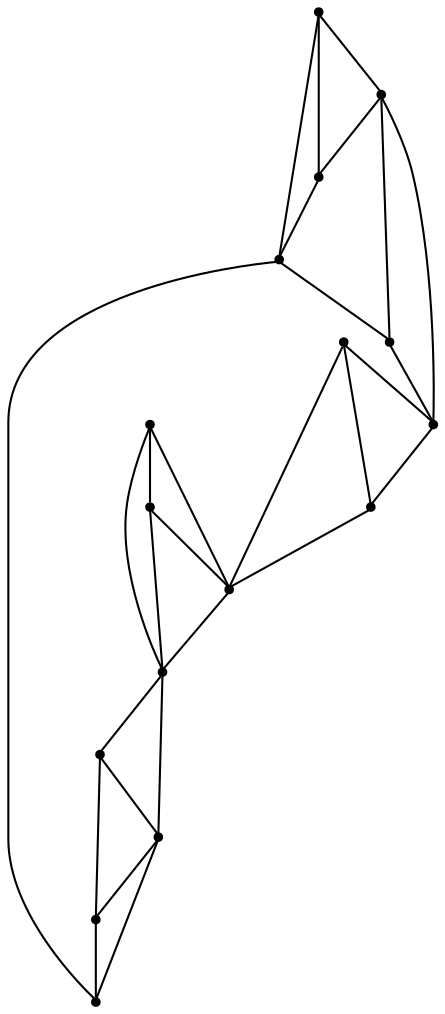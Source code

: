 graph {
  node [shape=point,comment="{\"directed\":false,\"doi\":\"10.1007/11618058_27\",\"figure\":\"1 (1)\"}"]

  v0 [pos="594.5262218386629,1208.007299900055"]
  v1 [pos="509.5499863735465,1129.828131198883"]
  v2 [pos="516.7367505450582,1201.4531413714092"]
  v3 [pos="524.3339889171511,1271.1448311805725"]
  v4 [pos="454.0917582667151,1190.4354691505432"]
  v5 [pos="388.50247206577035,1113.1489713986716"]
  v6 [pos="449.6794785610465,1253.1489968299866"]
  v7 [pos="481.94276662427325,1289.3114686012268"]
  v8 [pos="410.8837209302325,1333.2406322161357"]
  v9 [pos="373.555941133721,1266.0823464393616"]
  v10 [pos="325.84915743095934,1174.970845381419"]
  v11 [pos="256.9905125817587,1184.7156484921775"]
  v12 [pos="331.5731422601744,1320.9041555722556"]
  v13 [pos="294.24640375181684,1118.2114561398826"]
  v14 [pos="294.24640375181684,1255.062480767568"]
  v15 [pos="282.28688340297964,1298.9926934242249"]

  v0 -- v1 [id="-1",pos="594.5262218386629,1208.007299900055 595.4457156512051,1183.810035958895 586.8293043765334,1154.6062364040845 566.213644622093,1141.182291507721 554.1235041449617,1133.3086681656218 533.2610804128014,1129.0531689186564 509.5499863735465,1129.828131198883"]
  v15 -- v11 [id="-2",pos="282.28688340297964,1298.9926934242249 257.3937136627907,1278.8572589556377 244.64550099927325,1241.9531146685283 248.89212845203488,1209.3073169390361 249.54883100615135,1201.7431429931842 251.4227531786736,1193.0355876995575 256.9905125817587,1184.7156484921775"]
  v15 -- v14 [id="-3",pos="282.28688340297964,1298.9926934242249 284.3112191133721,1281.694757938385 285.72396893168604,1251.8906553586326 294.24640375181684,1255.062480767568"]
  v12 -- v8 [id="-4",pos="331.5731422601744,1320.9041555722556 352.2408894255793,1331.9487924042182 376.47178968518347,1335.7310539082696 396.2236873183139,1334.2073718706768 400.9823360681195,1333.8260566757747 405.7155470060867,1332.9577458181275 410.8837209302325,1333.2406322161357"]
  v14 -- v12 [id="-5",pos="294.24640375181684,1255.062480767568 301.30605922965117,1257.5656533241272 319.72197946947676,1302.9822945594788 331.5731422601744,1320.9041555722556"]
  v13 -- v10 [id="-6",pos="294.24640375181684,1118.2114561398826 297.0594158793605,1125.5698800086975 299.8932776162791,1131.2489469846091 305.5568359375,1141.182291507721 311.2245594113372,1151.115636030833 319.72197946947676,1162.4698281288147 325.84915743095934,1174.970845381419"]
  v13 -- v5 [id="-7",pos="294.24640375181684,1118.2114561398826 296.95406577794154,1112.7942935007761 301.2223314212083,1109.5085472609765 305.5568359375,1107.1198423703513 327.2524078584903,1095.1636156418303 356.42679741289294,1104.8479483133772 388.50247206577035,1113.1489713986716"]
  v15 -- v12 [id="-8",pos="282.28688340297964,1298.9926934242249 294.06208428686307,1310.019651880961 311.32458625986317,1318.6728885819998 331.5731422601744,1320.9041555722556"]
  v12 -- v9 [id="-9",pos="331.5731422601744,1320.9041555722556 343.594991596124,1301.9526314378616 358.9664376113566,1280.201174770548 373.555941133721,1266.0823464393616"]
  v9 -- v6 [id="-10",pos="373.555941133721,1266.0823464393616 377.0969978321682,1261.2654791769442 381.06433563291375,1257.6019072545675 384.8882721656977,1254.7281543413799 401.88724563953485,1241.9531146685283 413.2226925872093,1237.6947681109111 430.22169785610464,1243.3739622433982 435.05887857895704,1245.576744838123 440.9880375961052,1250.2417372441855 449.6794785610465,1253.1489968299866"]
  v11 -- v12 [id="-11",pos="256.9905125817587,1184.7156484921775 288.55783066860465,1197.9531248410544 316.89228288517444,1209.3073169390361 328.2235646802325,1232.0197701454163 339.5589798328488,1254.7281543413799 333.8870912063953,1288.7906034787497 331.5731422601744,1320.9041555722556"]
  v10 -- v11 [id="-12",pos="325.84915743095934,1174.970845381419 301.8185436019757,1181.6922077705308 273.0407398597865,1183.8519938999445 256.9905125817587,1184.7156484921775"]
  v13 -- v11 [id="-13",pos="294.24640375181684,1118.2114561398826 276.21087091951586,1132.7255540519518 261.81876354785817,1159.741330928008 256.9905125817587,1184.7156484921775"]
  v5 -- v10 [id="-14",pos="388.50247206577035,1113.1489713986716 376.38668695494187,1114.2156879107158 382.0544104287791,1156.79483016332 359.3876816860465,1168.1490222613018 351.8679463667728,1172.1677579867833 339.733559099101,1175.1200697953113 325.84915743095934,1174.970845381419"]
  v14 -- v11 [id="-15",pos="294.24640375181684,1255.062480767568 280.06044240552325,1243.3739622433982 265.89111782340115,1232.0197701454163 260.2275753997093,1220.66570520401 254.5598519258721,1209.3073169390361 257.3937136627907,1197.9531248410544 256.9905125817587,1184.7156484921775"]
  v7 -- v3 [id="-16",pos="481.94276662427325,1289.3114686012268 488.7317484927594,1289.7448884814958 493.4896809922995,1287.0041681214507 498.2176871366279,1284.532384077708 506.2463658745187,1280.1452263680694 515.4032880830639,1276.1344455719268 524.3339889171511,1271.1448311805725"]
  v5 -- v1 [id="-17",pos="388.50247206577035,1113.1489713986716 398.4719949249368,1114.9579609114098 408.601410916589,1117.144019811469 418.8862509084302,1118.474034468333 443.24884020809384,1121.727188897425 478.7834323529147,1122.6499716424914 509.5499863735465,1129.828131198883"]
  v8 -- v7 [id="-18",pos="410.8837209302325,1333.2406322161357 435.6638309072364,1324.9494590892768 460.1722721476246,1306.9732118686757 481.94276662427325,1289.3114686012268"]
  v4 -- v5 [id="-19",pos="454.0917582667151,1190.4354691505432 430.22169785610464,1161.0531767209372 406.13805414244183,1121.3115334510803 388.50247206577035,1113.1489713986716"]
  v4 -- v1 [id="-20",pos="454.0917582667151,1190.4354691505432 458.551953125,1182.3447823524475 478.3848201308139,1165.3115232785544 488.2991551598837,1156.79483016332 498.2176871366279,1146.861485640208 502.46846384447673,1109.9573413530986 509.5499863735465,1129.828131198883"]
  v9 -- v8 [id="-21",pos="373.555941133721,1266.0823464393616 379.2205486918605,1277.4365385373435 393.3898573764535,1332.7865242958069 410.8837209302325,1333.2406322161357"]
  v3 -- v0 [id="-22",pos="524.3339889171511,1271.1448311805725 551.7536438629651,1260.8034321891842 580.4652447498221,1249.9295755738835 588.8803415697674,1232.0197701454163 591.9683031635382,1225.4466064506057 593.7944477091652,1217.0827957616011 594.5262218386629,1208.007299900055"]
  v1 -- v2 [id="-23",pos="509.5499863735465,1129.828131198883 512.4704345938179,1140.0707904814724 515.7684166833959,1170.2997328104525 516.7367505450582,1201.4531413714092"]
  v3 -- v4 [id="-24",pos="524.3339889171511,1271.1448311805725 509.5489371366279,1257.5656533241272 474.13404342296514,1212.1490120887756 454.0917582667151,1190.4354691505432"]
  v2 -- v0 [id="-25",pos="516.7367505450582,1201.4531413714092 520.8843840843023,1197.9531248410544 554.882394622093,1203.6323189735413 594.5262218386629,1208.007299900055"]
  v8 -- v6 [id="-26",pos="410.8837209302325,1333.2406322161357 420.30316587936045,1327.1115263303122 441.5529796511628,1267.5031940142314 449.6794785610465,1253.1489968299866"]
  v6 -- v7 [id="-27",pos="449.6794785610465,1253.1489968299866 461.0121011895053,1268.549690639537 476.23599022614013,1286.1992406203676 481.94276662427325,1289.3114686012268"]
  v2 -- v3 [id="-28",pos="516.7367505450582,1201.4531413714092 521.3909751934169,1230.3854399570262 523.7620795788857,1260.1557317417014 524.3339889171511,1271.1448311805725"]
}
